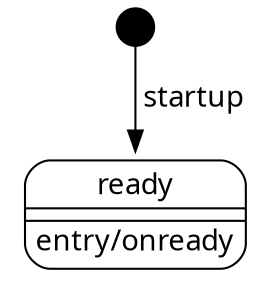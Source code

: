 digraph G {
  node [fontname = "Geneva"]
  edge [fontname = "Geneva"]
  splines=polyline
  none [shape="circle", style="filled", fillcolor=black, label="", width=0.25]
  ready [shape="none", label=<<table style="rounded"><tr><td border="0">ready</td></tr><hr/><tr><td border="0"></td></tr><hr/><tr><td border="0" align="left">entry/onready</td></tr></table>>]
  none -> ready [label=" startup"]
}